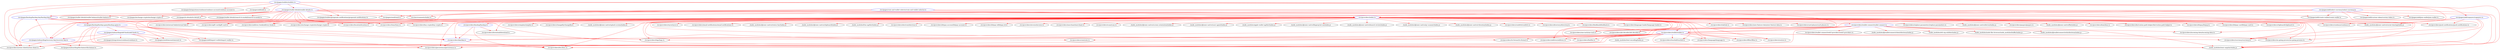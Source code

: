 digraph G {
	graph [bb="0,0,19929,468"];
	node [label="\N"];
	"./src/providers/wallet-connect/wallet-connect.ts"	 [color=blue,
		height=0.5,
		pos="3028,234",
		width=4.9468];
	"./node_modules/node-libs-browser/node_modules/buffer/index.js"	 [height=0.5,
		pos="675.02,162",
		width=6.7161];
	"./src/providers/wallet-connect/wallet-connect.ts" -> "./node_modules/node-libs-browser/node_modules/buffer/index.js"	 [color=red,
		pos="e,842.26,175 2904.2,221.02 2881.5,219.04 2858.1,217.24 2836,216 1990.5,168.45 1777,217.71 931.02,180 905.56,178.87 878.7,177.34 \
852.34,175.65"];
	"./node_modules/ionic-angular/index.js"	 [height=0.5,
		pos="17720,18",
		width=4.0802];
	"./src/providers/wallet-connect/wallet-connect.ts" -> "./node_modules/ionic-angular/index.js"	 [color=red,
		pos="e,17573,18.324 2904.2,221.05 2881.5,219.06 2858.1,217.26 2836,216 2786.9,213.2 1100.4,215.13 1066,180 1054.8,168.57 1054.8,155.44 \
1066,144 1096.1,113.2 2573,109.17 2616,108 3129,94.042 3257,80.994 3770,72 5216.9,46.636 16122,21.563 17563,18.347"];
	"./src/providers/persistence/persistence.ts"	 [height=0.5,
		pos="2673,18",
		width=4.2427];
	"./src/providers/wallet-connect/wallet-connect.ts" -> "./src/providers/persistence/persistence.ts"	 [color=red,
		pos="e,2667.4,36.032 2904.2,221.04 2881.5,219.05 2858.1,217.25 2836,216 2785.3,213.13 1042.6,216.28 1007,180 995.82,168.58 995.83,155.44 \
1007,144 1069.5,80.073 2538.2,151.98 2616,108 2639.8,94.569 2655.1,66.701 2663.8,45.512"];
	"./src/providers/wallet/wallet.ts"	 [color=blue,
		height=0.5,
		pos="298.02,162",
		width=3.2678];
	"./src/providers/wallet-connect/wallet-connect.ts" -> "./src/providers/wallet/wallet.ts"	 [color=red,
		pos="e,378.85,175.1 2904.7,221 2881.9,219 2858.3,217.21 2836,216 1765.5,157.92 1492.8,263.98 424.02,180 412.69,179.11 400.83,177.85 389.1,\
176.41"];
	"./src/providers/bwc/bwc.ts"	 [height=0.5,
		pos="3924,18",
		width=2.8886];
	"./src/providers/wallet-connect/wallet-connect.ts" -> "./src/providers/bwc/bwc.ts"	 [color=red,
		pos="e,3830.7,26.098 2904.2,221.05 2881.5,219.06 2858.1,217.26 2836,216 2786.9,213.2 1100.4,215.13 1066,180 1054.8,168.57 1054.8,155.44 \
1066,144 1096.7,112.61 2602.2,110.04 2646,108 3083.2,87.639 3603.3,45.413 3820.6,26.959"];
	"./src/providers/key/key.ts"	 [color=blue,
		height=0.5,
		pos="3987,90",
		width=2.7623];
	"./src/providers/wallet-connect/wallet-connect.ts" -> "./src/providers/key/key.ts"	 [color=red,
		pos="e,3887.8,91.377 2904.2,221.05 2881.5,219.06 2858.1,217.26 2836,216 2787.3,213.22 1112.2,214.89 1078,180 1066.8,168.57 1066.8,155.42 \
1078,144 1090.5,131.27 3349.3,98.913 3877.5,91.52"];
	"./src/providers/incoming-data/incoming-data.ts"	 [height=0.5,
		pos="2957,162",
		width=4.9107];
	"./src/providers/wallet-connect/wallet-connect.ts" -> "./src/providers/incoming-data/incoming-data.ts"	 [color=red,
		pos="e,2974.7,179.91 3010.1,215.83 3001.5,207.15 2991.2,196.63 2981.9,187.19"];
	"./src/providers/one-inch/one-inch.ts"	 [height=0.5,
		pos="3288,162",
		width=3.7733];
	"./src/providers/wallet-connect/wallet-connect.ts" -> "./src/providers/one-inch/one-inch.ts"	 [color=red,
		pos="e,3229.4,178.24 3089.3,217.03 3128.4,206.2 3179.2,192.14 3219.6,180.95"];
	"./node_modules/@walletconnect/utils/dist/esm/index.js"	 [height=0.5,
		pos="1294,162",
		width=5.7412];
	"./src/providers/wallet-connect/wallet-connect.ts" -> "./node_modules/@walletconnect/utils/dist/esm/index.js"	 [color=red,
		pos="e,1436.9,175.04 2903.4,221.11 2881,219.13 2857.8,217.32 2836,216 2247.5,180.47 2098.7,212.49 1510,180 1489.6,178.87 1468.1,177.41 \
1446.9,175.81"];
	"./src/providers/wallet-connect/web3-providers/web3-providers.ts"	 [height=0.5,
		pos="1758,162",
		width=6.6439];
	"./src/providers/wallet-connect/wallet-connect.ts" -> "./src/providers/wallet-connect/web3-providers/web3-providers.ts"	 [color=red,
		pos="e,1925.7,174.84 2901.8,221.26 2879.9,219.31 2857.3,217.46 2836,216 2467.6,190.76 2374.6,201.37 2006,180 1983.3,178.68 1959.4,177.15 \
1935.8,175.53"];
	"./src/providers/abi-decoder/abi-decoder.ts"	 [height=0.5,
		pos="3599,162",
		width=4.3691];
	"./src/providers/wallet-connect/wallet-connect.ts" -> "./src/providers/abi-decoder/abi-decoder.ts"	 [color=red,
		pos="e,3493.2,175.35 3139.5,219.95 3238.5,207.46 3382.6,189.29 3483,176.63"];
	"./node_modules/@walletconnect/client/dist/esm/index.js"	 [height=0.5,
		pos="2226,162",
		width=5.8675];
	"./src/providers/wallet-connect/wallet-connect.ts" -> "./node_modules/@walletconnect/client/dist/esm/index.js"	 [color=red,
		pos="e,2374,174.88 2897.9,221.71 2877.2,219.78 2856,217.82 2836,216 2682.6,202.02 2507.4,186.56 2384.2,175.78"];
	"./node_modules/eth-sig-util/dist/index.js"	 [height=0.5,
		pos="2609,162",
		width=4.2607];
	"./src/providers/wallet-connect/wallet-connect.ts" -> "./node_modules/eth-sig-util/dist/index.js"	 [color=red,
		pos="e,2695.7,176.89 2937.6,218.47 2869.3,206.72 2775.6,190.63 2705.8,178.63"];
	"./src/providers/wallet/wallet.ts" -> "./node_modules/ionic-angular/index.js"	 [color=red,
		pos="e,17573,18.101 287.83,144.07 277.75,123.67 266.3,90.783 285.02,72 325.37,31.524 15829,19.344 17563,18.108"];
	"./src/providers/wallet/wallet.ts" -> "./src/providers/persistence/persistence.ts"	 [color=red,
		pos="e,2520.2,18.503 255.25,145.2 239.35,136.61 222.99,124.43 214.02,108 206.35,93.957 202.83,83.437 214.02,72 254.22,30.912 1967.2,20.738 \
2509.9,18.544"];
	"./src/providers/wallet/wallet.ts" -> "./src/providers/bwc/bwc.ts"	 [color=red,
		pos="e,3820.4,19.802 277.38,144.14 256.98,124.43 231.57,92.74 252.02,72 277.21,46.454 2799.1,36.546 2835,36 3190.9,30.579 3612.2,23.399 \
3810.3,19.977"];
	"./src/providers/wallet/wallet.ts" -> "./src/providers/key/key.ts"	 [color=red,
		pos="e,3887.4,91.336 378.85,148.91 393.83,146.92 409.37,145.15 424.02,144 512.18,137.06 3286.8,99.419 3877.2,91.473"];
	"./src/providers/currency/currency.ts"	 [height=0.5,
		pos="4877,90",
		width=3.7913];
	"./src/providers/wallet/wallet.ts" -> "./src/providers/currency/currency.ts"	 [color=red,
		pos="e,4783.6,103.2 378.51,148.87 393.59,146.87 409.26,145.11 424.02,144 1378.7,72.144 3776.7,171.07 4732,108 4745.5,107.11 4759.6,105.82 \
4773.5,104.32"];
	"./src/providers/on-going-process/on-going-process.ts"	 [height=0.5,
		pos="4301,90",
		width=5.4523];
	"./src/providers/wallet/wallet.ts" -> "./src/providers/on-going-process/on-going-process.ts"	 [color=red,
		pos="e,4167.3,103.2 378.85,148.84 393.83,146.86 409.37,145.11 424.02,144 1237.5,82.178 3280.2,147.54 4095,108 4115.1,107.02 4136.3,105.61 \
4157.1,104"];
	"./src/providers/rate/rate.ts"	 [height=0.5,
		pos="709.02,90",
		width=2.7984];
	"./src/providers/wallet/wallet.ts" -> "./src/providers/rate/rate.ts"	 [color=red,
		pos="e,637.06,102.61 375.81,148.37 447.6,135.8 553.85,117.18 626.97,104.37"];
	"./src/providers/tx-format/tx-format.ts"	 [height=0.5,
		pos="969.02,90",
		width=3.9358];
	"./src/providers/wallet/wallet.ts" -> "./src/providers/tx-format/tx-format.ts"	 [color=red,
		pos="e,867.4,102.59 382.32,149.35 396.24,147.44 410.52,145.58 424.02,144 599.11,123.53 643.71,126.5 819.02,108 831.37,106.7 844.28,105.26 \
857.13,103.78"];
	"./src/providers/address/address.ts"	 [height=0.5,
		pos="1256,90",
		width=3.5386];
	"./src/providers/wallet/wallet.ts" -> "./src/providers/address/address.ts"	 [color=red,
		pos="e,1166.5,102.88 380.58,149.12 395.03,147.17 409.94,145.37 424.02,144 732.32,114.07 811.57,136.34 1120,108 1131.8,106.92 1144.1,105.58 \
1156.3,104.13"];
	"./src/providers/fee/fee.ts"	 [height=0.5,
		pos="1498,90",
		width=2.672];
	"./src/providers/wallet/wallet.ts" -> "./src/providers/fee/fee.ts"	 [color=red,
		pos="e,1430.3,102.85 379.89,149.04 394.55,147.08 409.72,145.28 424.02,144 852.82,105.5 963.77,152.13 1392,108 1401.3,107.05 1410.9,105.79 \
1420.4,104.37"];
	"./src/providers/touchid/touchid.ts"	 [height=0.5,
		pos="1740,90",
		width=3.5386];
	"./src/providers/wallet/wallet.ts" -> "./src/providers/touchid/touchid.ts"	 [color=red,
		pos="e,1651.4,102.97 379.54,149 394.31,147.03 409.6,145.25 424.02,144 946.32,98.86 1080.5,150.2 1603,108 1615.4,107 1628.3,105.67 1641.1,\
104.19"];
	"./src/providers/language/language.ts"	 [height=0.5,
		pos="2023,90",
		width=3.8274];
	"./src/providers/wallet/wallet.ts" -> "./src/providers/language/language.ts"	 [color=red,
		pos="e,1927.5,103.06 379.54,148.93 394.31,146.97 409.6,145.2 424.02,144 1067.3,90.262 1232.2,155.29 1876,108 1889.4,107.01 1903.5,105.68 \
1917.4,104.18"];
	"./src/providers/filter/filter.ts"	 [height=0.5,
		pos="2286,90",
		width=2.9789];
	"./src/providers/wallet/wallet.ts" -> "./src/providers/filter/filter.ts"	 [color=red,
		pos="e,2211.6,103.05 379.19,148.93 394.07,146.95 409.48,145.18 424.02,144 1197.6,81.001 1396.8,175.66 2170,108 2180.3,107.1 2191,105.86 \
2201.5,104.45"];
	"./src/providers/logs/logs.ts"	 [height=0.5,
		pos="4619,90",
		width=2.8886];
	"./src/providers/wallet/wallet.ts" -> "./src/providers/logs/logs.ts"	 [color=red,
		pos="e,4547.2,103.09 378.84,148.83 393.83,146.85 409.37,145.11 424.02,144 1328.6,75.704 3602,183.56 4506,108 4516.1,107.15 4526.7,105.93 \
4537.2,104.51"];
	"./src/providers/zce/zce.ts"	 [height=0.5,
		pos="2509,90",
		width=2.7261];
	"./src/providers/wallet/wallet.ts" -> "./src/providers/zce/zce.ts"	 [color=red,
		pos="e,2441,103 379.19,148.9 394.07,146.93 409.48,145.17 424.02,144 1300.5,73.693 1526.5,189.15 2402,108 2411.4,107.13 2421.2,105.91 \
2430.9,104.51"];
	"./node_modules/text-encoding/index.js"	 [height=0.5,
		pos="442.02,90",
		width=4.1163];
	"./src/providers/wallet/wallet.ts" -> "./node_modules/text-encoding/index.js"	 [color=red,
		pos="e,406.81,107.61 332.51,144.75 352.08,134.97 376.78,122.62 397.77,112.13"];
	"./src/providers/key/key.ts" -> "./src/providers/persistence/persistence.ts"	 [color=red,
		pos="e,2822.9,21.498 3906.8,79.346 3884,76.609 3859,73.904 3836,72 3478.4,42.423 3057.5,27.899 2833.1,21.774"];
	"./src/providers/key/key.ts" -> "./src/providers/bwc/bwc.ts"	 [color=red,
		pos="e,3939.6,35.843 3971.4,72.202 3963.9,63.548 3954.6,52.99 3946.3,43.499"];
	"./src/providers/index.ts"	 [color=blue,
		height=0.5,
		pos="7117,306",
		width=2.5456];
	"./src/providers/index.ts" -> "./src/providers/wallet-connect/wallet-connect.ts"	 [color=red,
		pos="e,3151.3,247.02 7025.3,305.17 6473.9,300.11 3610.5,272.98 3220,252 3201.1,250.98 3181.1,249.54 3161.5,247.9"];
	"./src/providers/index.ts" -> "./node_modules/ionic-angular/index.js"	 [color=red,
		pos="e,17573,18.203 7025.4,305.08 6461.5,299.35 3484.1,268.34 3468,252 3456.8,240.6 3457.4,227.98 3468,216 3512.1,166.24 3704.9,208.29 \
3765,180 3828.2,150.3 3814.2,97.962 3879,72 3962.6,38.5 16041,20.37 17563,18.217"];
	"./src/providers/index.ts" -> "./src/providers/persistence/persistence.ts"	 [color=red,
		pos="e,2816.8,24.118 7025.4,305.07 6463,299.32 3501,268.26 3485,252 3391.4,156.99 3853.8,243.57 3765,144 3703.7,75.184 3112.9,38.472 \
2826.8,24.602"];
	"./src/providers/index.ts" -> "./src/providers/wallet/wallet.ts"	 [color=red,
		pos="e,378.85,175.09 7025.3,305.07 6406.6,298.75 2866.1,262.19 2841,252 2819.5,243.25 2824.6,224.77 2803,216 2680.6,166.14 555.8,190.37 \
424.02,180 412.69,179.11 400.83,177.85 389.1,176.4"];
	"./src/providers/index.ts" -> "./src/providers/bwc/bwc.ts"	 [color=red,
		pos="e,3906.6,35.893 7025.3,305.07 6463.7,299.29 3514,268.2 3498,252 3486.8,240.6 3487.3,227.9 3498,216 3548.5,159.83 3775.8,225.65 3836,\
180 3877.2,148.77 3852.6,116.4 3879,72 3884.9,62.044 3892.7,52.046 3900,43.406"];
	"./src/providers/index.ts" -> "./src/providers/key/key.ts"	 [color=red,
		pos="e,3961,107.42 7025.2,305.06 6464.5,299.26 3526.9,268.14 3511,252 3499.8,240.6 3500.3,227.86 3511,216 3565.4,155.92 3800.3,213.69 \
3874,180 3895.2,170.33 3894.1,158.83 3912,144 3924.9,133.34 3939.7,122.42 3952.8,113.21"];
	"./src/providers/index.ts" -> "./src/providers/incoming-data/incoming-data.ts"	 [color=red,
		pos="e,3055.2,177.04 7025.4,305.24 6452.7,300.41 3385.9,273.56 3292,252 3255.2,243.54 3250.9,227.95 3215,216 3166.8,199.92 3111.8,187.63 \
3065.1,178.86"];
	"./src/providers/index.ts" -> "./src/providers/one-inch/one-inch.ts"	 [color=red,
		pos="e,3288.9,180.11 7025.1,305.4 6449.3,301.56 3360,279.65 3321,252 3301.3,238 3293.3,210.86 3290.1,190.03"];
	"./src/providers/index.ts" -> "./src/providers/abi-decoder/abi-decoder.ts"	 [color=red,
		pos="e,3499.9,176.05 7025.3,305.13 6449.1,299.58 3350.8,268.97 3334,252 3322.8,240.61 3323.9,228.39 3334,216 3344.3,203.37 3421.5,188.55 \
3489.9,177.63"];
	"./src/providers/index.ts" -> "./src/providers/currency/currency.ts"	 [color=red,
		pos="e,4781.6,102.91 7025.5,305.06 6466.8,299.25 3539.9,268.08 3524,252 3512.8,240.6 3513.2,227.82 3524,216 3582.4,152 3831.2,211.15 \
3912,180 3936.9,170.41 3934.9,153.02 3960,144 4121.6,85.909 4560.9,122.59 4732,108 4744.8,106.91 4758.2,105.55 4771.5,104.06"];
	"./src/providers/external-link/external-link.ts"	 [height=0.5,
		pos="747.02,234",
		width=4.5857];
	"./src/providers/index.ts" -> "./src/providers/external-link/external-link.ts"	 [color=red,
		pos="e,859.68,247.22 7025.1,305.72 6303.3,303.49 1555.9,287.53 921.02,252 904.42,251.07 886.96,249.72 869.77,248.16"];
	"./src/providers/action-sheet/action-sheet.ts"	 [height=0.5,
		pos="18044,18",
		width=4.4232];
	"./src/providers/index.ts" -> "./src/providers/action-sheet/action-sheet.ts"	 [color=red,
		pos="e,17935,31.163 7025.4,304.98 6483.8,298.91 3724,267.21 3709,252 3697.8,240.6 3697.8,227.39 3709,216 3847.3,75.975 17680,47.745 17876,\
36 17892,35.05 17909,33.695 17925,32.149"];
	"./src/providers/index.ts" -> "./src/providers/on-going-process/on-going-process.ts"	 [color=red,
		pos="e,4232.7,106.93 7025.4,304.98 6483.8,298.91 3724,267.21 3709,252 3593.5,134.62 3536.8,256.63 3912,180 4020.3,157.89 4144.6,128.41 \
4222.9,109.32"];
	"./src/providers/index.ts" -> "./src/providers/rate/rate.ts"	 [color=red,
		pos="e,778.6,103.1 7025.2,305 6479.2,298.98 3683.2,267.4 3668,252 3607.9,190.91 3736.5,220.98 3765,180 3774.2,166.86 3776.3,155.38 3765,\
144 3736.3,114.88 858.8,111.59 818.02,108 808.52,107.16 798.6,105.97 788.78,104.59"];
	"./src/providers/index.ts" -> "./src/providers/tx-format/tx-format.ts"	 [color=red,
		pos="e,1066.4,103.14 7025.3,304.99 6481.4,298.94 3703.1,267.31 3688,252 3566,128.09 4186.2,267.69 4064,144 4035.3,114.91 1160.8,110.67 \
1120,108 1105.9,107.07 1091.1,105.75 1076.4,104.23"];
	"./src/providers/gift-card/gift-card.ts"	 [height=0.5,
		pos="1065,234",
		width=3.7552];
	"./src/providers/index.ts" -> "./src/providers/gift-card/gift-card.ts"	 [color=red,
		pos="e,1158.1,247.15 7025.3,305.8 6323.2,304.15 1813.7,292.1 1210,252 1196.5,251.1 1182.3,249.79 1168.2,248.28"];
	"./src/providers/index.ts" -> "./src/providers/address/address.ts"	 [color=red,
		pos="e,1343.9,103.1 7025.4,304.98 6483.8,298.91 3724,267.21 3709,252 3582,122.9 4229.3,272.93 4102,144 4075.6,117.22 1430.6,110.71 1393,\
108 1380.3,107.09 1367,105.78 1353.9,104.28"];
	"./src/providers/replace-parameters/replace-parameters.ts"	 [height=0.5,
		pos="3927,234",
		width=5.8134];
	"./src/providers/index.ts" -> "./src/providers/replace-parameters/replace-parameters.ts"	 [color=red,
		pos="e,4071.8,247 7025.4,305.1 6590.4,300.73 4730.2,280.67 4150,252 4128,250.91 4104.7,249.42 4081.9,247.75"];
	"./src/providers/push-notifications/push-notifications.ts"	 [height=0.5,
		pos="17004,234",
		width=5.5606];
	"./src/providers/index.ts" -> "./src/providers/push-notifications/push-notifications.ts"	 [color=red,
		pos="e,16868,247.28 7208.7,305.59 8179.6,301.25 16542,263.58 16795,252 16816,251.06 16837,249.67 16858,248.06"];
	"./node_modules/@ionic-native/social-sharing/index.js"	 [height=0.5,
		pos="17424,234",
		width=5.6148];
	"./src/providers/index.ts" -> "./node_modules/@ionic-native/social-sharing/index.js"	 [color=red,
		pos="e,17287,247.28 7208.7,305.61 8202.9,301.39 16949,263.96 17213,252 17234,251.06 17256,249.67 17277,248.06"];
	"./src/providers/index.ts" -> "./src/providers/fee/fee.ts"	 [color=red,
		pos="e,1565.1,102.99 7025.4,305 6532,299.53 4213,272.72 4183,252 4140.5,222.61 4182.6,173.3 4140,144 4082,104.04 1674.2,114.42 1604,108 \
1594.6,107.14 1584.8,105.92 1575.1,104.52"];
	"./src/providers/address-book/address-book.ts"	 [height=0.5,
		pos="1387,234",
		width=4.676];
	"./src/providers/index.ts" -> "./src/providers/address-book/address-book.ts"	 [color=red,
		pos="e,1502.3,247.2 7025.2,305.61 6347.5,302.69 2131.2,283.32 1565,252 1548,251.06 1530.2,249.7 1512.6,248.14"];
	"./src/providers/coinbase/coinbase.ts"	 [height=0.5,
		pos="240.02,234",
		width=3.7733];
	"./src/providers/index.ts" -> "./src/providers/coinbase/coinbase.ts"	 [color=red,
		pos="e,362.14,241.94 7025.2,305.82 6332.1,304.38 1911.3,293.67 573.02,252 506.83,249.94 433.31,246.13 372.22,242.54"];
	"./node_modules/@ionic-native/device/index.js"	 [height=0.5,
		pos="4367,234",
		width=4.8746];
	"./src/providers/index.ts" -> "./node_modules/@ionic-native/device/index.js"	 [color=red,
		pos="e,4487.8,247.09 7025.2,305 6627.1,300.54 5047.9,281.3 4552,252 4534.5,250.96 4516.1,249.56 4497.9,247.98"];
	"./src/providers/paypro/paypro.ts"	 [height=0.5,
		pos="4684,234",
		width=3.4303];
	"./src/providers/index.ts" -> "./src/providers/paypro/paypro.ts"	 [color=red,
		pos="e,4769.4,247.07 7025.4,305.22 6653.6,301.86 5256.5,287.09 4816,252 4804.2,251.06 4791.9,249.78 4779.6,248.32"];
	"./src/providers/exchange-crypto/exchange-crypto.ts"	 [height=0.5,
		pos="1766,234",
		width=5.344];
	"./src/providers/index.ts" -> "./src/providers/exchange-crypto/exchange-crypto.ts"	 [color=red,
		pos="e,1897.1,247.19 7025.2,305.47 6376.4,301.68 2491.5,278.03 1968,252 1948.3,251.02 1927.5,249.61 1907.1,247.99"];
	"./node_modules/@ionic-native/file/index.js"	 [height=0.5,
		pos="4989,234",
		width=4.5496];
	"./src/providers/index.ts" -> "./node_modules/@ionic-native/file/index.js"	 [color=red,
		pos="e,5102.3,247.1 7025.5,304.41 6690.5,298.43 5530.7,276.41 5161,252 5145.3,250.96 5128.7,249.59 5112.4,248.06"];
	"./src/providers/dom/dom.ts"	 [height=0.5,
		pos="5277,234",
		width=2.9608];
	"./src/providers/index.ts" -> "./src/providers/dom/dom.ts"	 [color=red,
		pos="e,5353,246.68 7025.6,304.53 6717.5,299.37 5718.5,280.77 5398,252 5386.7,250.99 5374.9,249.61 5363.2,248.07"];
	"./src/providers/index.ts" -> "./src/providers/touchid/touchid.ts"	 [color=red,
		pos="e,1827.7,103.12 7025.3,304.86 6684.2,300.41 5504.9,282.84 5431,252 5409.5,243.04 5414.4,225.25 5393,216 5144.8,108.49 4448.3,154.12 \
4178,144 3155.5,105.73 2896.5,183.26 1876,108 1863.7,107.09 1850.7,105.8 1837.9,104.33"];
	"./src/providers/derivation-path-helper/derivation-path-helper.ts"	 [height=0.5,
		pos="5672,234",
		width=6.4453];
	"./src/providers/index.ts" -> "./src/providers/derivation-path-helper/derivation-path-helper.ts"	 [color=red,
		pos="e,5835,246.83 7026.7,302.87 6826.3,295.71 6328.9,276.85 5913,252 5891,250.69 5867.9,249.15 5845.1,247.55"];
	"./src/providers/bitpay/bitpay.ts"	 [height=0.5,
		pos="6040,234",
		width=3.2858];
	"./src/providers/index.ts" -> "./src/providers/bitpay/bitpay.ts"	 [color=red,
		pos="e,6123.2,246.82 7026.1,303.37 6856.8,297.92 6481.6,283.18 6167,252 6156.1,250.91 6144.6,249.57 6133.2,248.12"];
	"./src/providers/bitpay-card/bitpay-card.ts"	 [height=0.5,
		pos="6331,234",
		width=4.2968];
	"./src/providers/index.ts" -> "./src/providers/bitpay-card/bitpay-card.ts"	 [color=red,
		pos="e,6442.1,246.54 7032,299.23 6912.1,289.55 6686.8,270.84 6495,252 6481.1,250.63 6466.6,249.14 6452.1,247.61"];
	"./src/providers/clipboard/clipboard.ts"	 [height=0.5,
		pos="6645,234",
		width=3.9177];
	"./src/providers/index.ts" -> "./src/providers/clipboard/clipboard.ts"	 [color=red,
		pos="e,6735.7,247.83 7044.6,294.95 6964.6,282.75 6835.4,263.04 6745.6,249.35"];
	"./src/providers/location/location.ts"	 [height=0.5,
		pos="2108,234",
		width=3.6469];
	"./src/providers/index.ts" -> "./src/providers/location/location.ts"	 [color=red,
		pos="e,2197.9,247.13 7025.3,305.29 6376.1,300.21 2495.3,269.21 2248,252 2235.1,251.1 2221.5,249.8 2208.1,248.3"];
	"./src/providers/time/time.ts"	 [height=0.5,
		pos="2364,234",
		width=2.9608];
	"./src/providers/index.ts" -> "./src/providers/time/time.ts"	 [color=red,
		pos="e,2437.4,247.1 7025.3,305.31 6394.5,300.49 2713.7,271.63 2479,252 2468.8,251.14 2458.1,249.92 2447.5,248.51"];
	"./src/providers/index.ts" -> "./src/providers/language/language.ts"	 [color=red,
		pos="e,2117.4,103.12 7039.5,296.26 6968.2,286.4 6868.3,270.07 6833,252 6812.3,241.4 6816.4,225.18 6795,216 6515.1,95.836 5730.5,153.69 \
5426,144 4702.8,120.99 2892,156.05 2170,108 2156.3,107.09 2141.9,105.77 2127.7,104.25"];
	"./src/providers/buy-crypto/buy-crypto.ts"	 [height=0.5,
		pos="2641,234",
		width=4.2427];
	"./src/providers/index.ts" -> "./src/providers/buy-crypto/buy-crypto.ts"	 [color=red,
		pos="e,2747.4,246.99 7025.3,305.37 6440.2,301.31 3242,278.05 2808,252 2791.6,251.01 2774.3,249.59 2757.3,247.96"];
	"./src/providers/simplex/simplex.ts"	 [height=0.5,
		pos="6972,234",
		width=3.6108];
	"./src/providers/index.ts" -> "./src/providers/simplex/simplex.ts"	 [color=red,
		pos="e,7007.1,251.4 7083,289.12 7063.1,279.23 7037.8,266.64 7016.3,255.99"];
	"./src/providers/changelly/changelly.ts"	 [height=0.5,
		pos="7262,234",
		width=3.9538];
	"./src/providers/index.ts" -> "./src/providers/changelly/changelly.ts"	 [color=red,
		pos="e,7226.7,251.53 7151,289.12 7170.8,279.27 7196.1,266.73 7217.5,256.11"];
	"./node_modules/@ionic-native/splash-screen/index.js"	 [height=0.5,
		pos="7623,234",
		width=5.5606];
	"./src/providers/index.ts" -> "./node_modules/@ionic-native/splash-screen/index.js"	 [color=red,
		pos="e,7515.7,249.28 7191.4,295.41 7274.1,283.65 7408.6,264.51 7505.5,250.72"];
	"./src/providers/index.ts" -> "./src/providers/filter/filter.ts"	 [color=red,
		pos="e,2359.8,103.09 7206.9,302.43 7394.3,294.57 7811.1,274.61 7832,252 7842.9,240.27 7842.9,227.71 7832,216 7679.6,52.272 7051.5,152.91 \
6828,144 6336.6,124.4 2892.2,147.81 2402,108 2391.5,107.15 2380.5,105.91 2369.7,104.47"];
	"./src/providers/index.ts" -> "./src/providers/logs/logs.ts"	 [color=red,
		pos="e,4690.9,103.06 7207.4,302.73 7401.5,295.26 7842.9,275.76 7865,252 7897.7,216.86 7898.8,178.14 7865,144 7834.4,113.05 4775.4,111.68 \
4732,108 4721.9,107.14 4711.3,105.91 4700.8,104.48"];
	"./src/providers/wyre/wyre.ts"	 [height=0.5,
		pos="8027,234",
		width=3.0511];
	"./src/providers/index.ts" -> "./src/providers/wyre/wyre.ts"	 [color=red,
		pos="e,7947.4,246.46 7206.5,302.06 7352.6,295.13 7651.2,278.88 7903,252 7914.1,250.81 7925.8,249.37 7937.3,247.84"];
	"./src/providers/email-notifications/email-notifications.ts"	 [height=0.5,
		pos="8362,234",
		width=5.7592];
	"./src/providers/index.ts" -> "./src/providers/email-notifications/email-notifications.ts"	 [color=red,
		pos="e,8216,246.78 7206.9,302.21 7385.8,294.47 7799.1,275.55 8146,252 8165.4,250.69 8185.7,249.17 8205.8,247.59"];
	"./node_modules/@ionic-native/status-bar/index.js"	 [height=0.5,
		pos="8774,234",
		width=5.1815];
	"./src/providers/index.ts" -> "./node_modules/@ionic-native/status-bar/index.js"	 [color=red,
		pos="e,8644.2,246.93 7208.6,304.35 7438.8,299.83 8060.7,285.29 8578,252 8596.2,250.83 8615.2,249.37 8634,247.79"];
	"./node_modules/@ionic-native/clipboard/index.js"	 [height=0.5,
		pos="9164,234",
		width=5.1634];
	"./src/providers/index.ts" -> "./node_modules/@ionic-native/clipboard/index.js"	 [color=red,
		pos="e,9035.8,247.06 7208.7,305.38 7478.7,303.13 8294.6,293.13 8970,252 8988.1,250.9 9007,249.48 9025.7,247.91"];
	"./node_modules/fcm-ng/dist/index.js"	 [height=0.5,
		pos="9509,234",
		width=3.9177];
	"./src/providers/index.ts" -> "./node_modules/fcm-ng/dist/index.js"	 [color=red,
		pos="e,9411.5,247.07 7208.8,304.96 7574.7,300.63 8930.5,282.8 9359,252 9372.7,251.02 9387.1,249.68 9401.2,248.18"];
	"./src/providers/electron/electron.ts"	 [height=0.5,
		pos="9799,234",
		width=3.6469];
	"./src/providers/index.ts" -> "./src/providers/electron/electron.ts"	 [color=red,
		pos="e,9708.4,247.08 7208.7,305.36 7604.5,302.42 9168.3,288.65 9659,252 9671.8,251.05 9685.1,249.73 9698.4,248.25"];
	"./src/providers/bitpay-account/bitpay-account.ts"	 [height=0.5,
		pos="10127,234",
		width=4.9648];
	"./src/providers/index.ts" -> "./src/providers/bitpay-account/bitpay-account.ts"	 [color=red,
		pos="e,10004,247.11 7208.7,305.19 7630.7,301.31 9389.4,283.52 9939,252 9956.9,250.97 9975.7,249.56 9994.3,247.98"];
	"./src/providers/bitpay-id/bitpay-id.ts"	 [height=0.5,
		pos="10462,234",
		width=3.8274];
	"./src/providers/index.ts" -> "./src/providers/bitpay-id/bitpay-id.ts"	 [color=red,
		pos="e,10367,247.08 7208.9,305.75 7664.8,304.33 9687.3,295.61 10315,252 10329,251.05 10343,249.73 10357,248.21"];
	"./src/providers/invoice/invoice.ts"	 [height=0.5,
		pos="10744,234",
		width=3.5025];
	"./src/providers/index.ts" -> "./src/providers/invoice/invoice.ts"	 [color=red,
		pos="e,10657,247.12 7208.7,305.23 7725.2,300.77 10262,277.75 10609,252 10621,251.09 10634,249.8 10647,248.34"];
	"./src/providers/merchant/merchant.ts"	 [height=0.5,
		pos="11029,234",
		width=3.9177];
	"./src/providers/index.ts" -> "./src/providers/merchant/merchant.ts"	 [color=red,
		pos="e,10932,247.12 7208.6,305.26 7748.4,300.84 10503,277.19 10879,252 10893,251.06 10908,249.72 10922,248.2"];
	"./src/providers/download/download.ts"	 [height=0.5,
		pos="12665,162",
		width=3.9899];
	"./src/providers/index.ts" -> "./src/providers/download/download.ts"	 [color=red,
		pos="e,12523,164.6 7209.1,305.7 7804.1,303.65 11084,290.61 11179,252 11201,243.24 11196,225.01 11217,216 11276,191.26 12152,171.8 12512,\
164.8"];
	"./src/providers/scan/scan.ts"	 [height=0.5,
		pos="11332,234",
		width=2.9428];
	"./src/providers/index.ts" -> "./src/providers/scan/scan.ts"	 [color=red,
		pos="e,11257,246.81 7208.8,305.54 7776.7,302.58 10801,285.35 11212,252 11223,251.08 11235,249.74 11247,248.2"];
	"./node_modules/@ionic-native/screen-orientation/index.js"	 [height=0.5,
		pos="11672,234",
		width=6.012];
	"./src/providers/index.ts" -> "./node_modules/@ionic-native/screen-orientation/index.js"	 [color=red,
		pos="e,11525,247.21 7208.9,305.7 7755.1,303.78 10580,292.04 11447,252 11469,250.99 11492,249.56 11515,247.94"];
	"./node_modules/@ionic-native/user-agent/index.js"	 [height=0.5,
		pos="12095,234",
		width=5.2356];
	"./src/providers/index.ts" -> "./node_modules/@ionic-native/user-agent/index.js"	 [color=red,
		pos="e,11967,247.18 7209.1,305.4 7831.5,301.29 11413,276.7 11897,252 11916,251.02 11937,249.61 11956,248"];
	"./node_modules/apple-wallet-ng/dist/index.js"	 [height=0.5,
		pos="12472,234",
		width=4.7301];
	"./src/providers/index.ts" -> "./node_modules/apple-wallet-ng/dist/index.js"	 [color=red,
		pos="e,12355,247.19 7208.7,305.54 7859.3,302.19 11766,280.99 12292,252 12309,251.05 12327,249.69 12345,248.13"];
	"./node_modules/@ionic-native/fingerprint-aio/index.js"	 [height=0.5,
		pos="12864,234",
		width=5.6689];
	"./src/providers/index.ts" -> "./node_modules/@ionic-native/fingerprint-aio/index.js"	 [color=red,
		pos="e,12725,247.24 7208.8,305.52 7885.2,301.91 12086,278.57 12651,252 12672,251.02 12694,249.62 12715,248.01"];
	"./node_modules/@ionic-native/launch-review/index.js"	 [height=0.5,
		pos="13289,234",
		width=5.6328];
	"./src/providers/index.ts" -> "./node_modules/@ionic-native/launch-review/index.js"	 [color=red,
		pos="e,13151,247.23 7208.7,305.59 7914.2,302.37 12467,280.62 13077,252 13098,251.03 13120,249.62 13141,248.01"];
	"./node_modules/@ionic-native/qr-scanner/index.js"	 [height=0.5,
		pos="13699,234",
		width=5.2537];
	"./src/providers/index.ts" -> "./node_modules/@ionic-native/qr-scanner/index.js"	 [color=red,
		pos="e,13571,247.23 7208.8,305.68 7942.5,303.07 12846,284.5 13501,252 13520,251.05 13541,249.65 13560,248.06"];
	"./node_modules/@ionic-native/vibration/index.js"	 [height=0.5,
		pos="14091,234",
		width=5.1273];
	"./src/providers/index.ts" -> "./node_modules/@ionic-native/vibration/index.js"	 [color=red,
		pos="e,13965,247.22 7208.7,305.74 7967.5,303.53 13199,287.08 13897,252 13916,251.05 13936,249.66 13955,248.07"];
	"./src/providers/index.ts" -> "./src/providers/zce/zce.ts"	 [color=red,
		pos="e,2607,91.594 7208.6,305.05 7483.9,302.23 8328.6,293.7 9029,288 9065.5,287.7 14259,277.9 14285,252 14296,240.65 14296,227.59 14285,\
216 14172,97.808 12981,148.33 12818,144 10832,91.298 5865.4,125.05 3879,108 3409.1,103.97 2848.6,95.438 2617.1,91.755"];
	"./src/providers/backup/backup.ts"	 [color=blue,
		height=0.5,
		pos="14458,234",
		width=3.5025];
	"./src/providers/index.ts" -> "./src/providers/backup/backup.ts"	 [color=red,
		pos="e,14370,246.95 7208.8,305.63 8020.1,302.3 13946,277.2 14318,252 14332,251.08 14346,249.71 14360,248.13"];
	"./src/providers/confetti/confetti.ts"	 [height=0.5,
		pos="14730,234",
		width=3.5566];
	"./src/providers/index.ts" -> "./src/providers/confetti/confetti.ts"	 [color=red,
		pos="e,14642,247.14 7208.7,305.66 8036.9,302.57 14207,278.68 14593,252 14606,251.12 14619,249.82 14632,248.32"];
	"./src/providers/directory/directory.ts"	 [height=0.5,
		pos="15014,234",
		width=3.8455];
	"./src/providers/index.ts" -> "./src/providers/directory/directory.ts"	 [color=red,
		pos="e,14920,247.18 7208.7,305.66 8053.8,302.52 14466,277.88 14867,252 14881,251.11 14895,249.81 14909,248.31"];
	"./src/providers/feedback/feedback.ts"	 [height=0.5,
		pos="15308,234",
		width=3.8274];
	"./src/providers/index.ts" -> "./src/providers/feedback/feedback.ts"	 [color=red,
		pos="e,15214,247.18 7208.6,305.53 8084.7,301.04 14952,265.44 15161,252 15175,251.12 15189,249.82 15203,248.31"];
	"./src/providers/language-loader/language-loader.ts"	 [height=0.5,
		pos="15651,234",
		width=5.1995];
	"./src/providers/index.ts" -> "./src/providers/language-loader/language-loader.ts"	 [color=red,
		pos="e,15524,247.25 7208.7,305.63 8088.8,302.05 15022,273.26 15455,252 15474,251.06 15494,249.67 15514,248.07"];
	"./src/providers/tab/tab.ts"	 [height=0.5,
		pos="15952,234",
		width=2.672];
	"./src/providers/index.ts" -> "./src/providers/tab/tab.ts"	 [color=red,
		pos="e,15886,247.08 7208.8,305.64 8126.4,302.04 15620,272 15847,252 15856,251.18 15866,249.98 15876,248.59"];
	"./src/providers/new-feature-data/new-feature-data.ts"	 [height=0.5,
		pos="16260,234",
		width=5.3801];
	"./src/providers/index.ts" -> "./src/providers/new-feature-data/new-feature-data.ts"	 [color=red,
		pos="e,16129,247.25 7208.8,305.55 8138.6,300.99 15824,263.02 16057,252 16077,251.06 16098,249.66 16118,248.05"];
	"./src/providers/card-phases/card-phases.ts"	 [height=0.5,
		pos="16629,234",
		width=4.3691];
	"./src/providers/index.ts" -> "./src/providers/card-phases/card-phases.ts"	 [color=red,
		pos="e,16522,247.23 7208.9,305.6 8162,301.44 16219,265.89 16463,252 16479,251.1 16495,249.76 16512,248.22"];
	"./src/providers/backup/backup.ts" -> "./src/providers/bwc/bwc.ts"	 [color=red,
		pos="e,4028.1,18.16 14447,216.06 14432,194.31 14403,158.76 14368,144 14117,38.39 5156.2,20.055 4038.2,18.177"];
	"./src/providers/backup/backup.ts" -> "./src/providers/key/key.ts"	 [color=red,
		pos="e,4055.7,103.06 14438,215.84 14412,193.87 14366,158.09 14318,144 14182,103.75 4237.5,119.85 4096,108 4086.2,107.18 4075.9,105.96 \
4065.8,104.54"];
	"./src/providers/backup/backup.ts" -> "./src/providers/download/download.ts"	 [color=red,
		pos="e,12808,163.4 14360,222.61 14336,220.09 14309,217.67 14285,216 13747,179.08 13106,167.18 12819,163.52"];
	"./src/pages/wallet-details/wallet-details.ts"	 [color=blue,
		height=0.5,
		pos="7117,378",
		width=4.3329];
	"./src/pages/wallet-details/wallet-details.ts" -> "./node_modules/ionic-angular/index.js"	 [color=red,
		pos="e,17573,18.147 6960.9,377.87 5979.3,376.89 695.46,369.51 536.02,324 476.94,307.14 465.47,291.03 418.02,252 401.26,238.21 404.09,\
226.36 385.02,216 296.85,168.09 125.27,233.31 171.02,144 195.99,95.257 218.93,88.892 271.02,72 379.83,36.719 15831,19.929 17563,\
18.157"];
	"./src/pages/wallet-details/wallet-details.ts" -> "./src/providers/persistence/persistence.ts"	 [color=red,
		pos="e,2520.5,19.145 6960.8,377.71 6013.4,375.81 1067.3,364.03 750.02,324 617.84,307.32 577.1,313.71 459.02,252 437.53,240.77 440.04,\
226.17 418.02,216 367.66,192.74 207.3,221.96 171.02,180 144.99,149.9 195.21,77.197 203.02,72 251.1,40.002 1967.5,23.617 2510.3,19.228"];
	"./src/pages/wallet-details/wallet-details.ts" -> "./src/providers/wallet/wallet.ts"	 [color=red,
		pos="e,346.58,178.46 6960.9,377.65 6079.7,375.56 1747.4,363.33 1154,324 894.39,306.79 826.96,308.73 573.02,252 551.53,247.2 430.42,206.74 \
356.27,181.73"];
	"./src/pages/wallet-details/wallet-details.ts" -> "./src/providers/index.ts"	 [color=red,
		pos="e,7117,324.41 7117,359.83 7117,352.13 7117,342.97 7117,334.42"];
	"./src/pages/wallet-details/wallet-details.ts" -> "./src/providers/currency/currency.ts"	 [color=red,
		pos="e,5013.7,90.47 7222.1,364.67 7240.7,362.76 7259.9,361.08 7278,360 7766.9,330.75 11196,328.96 11686,324 11707,323.79 17621,266.7 \
17635,252 17646,240.62 17646,227.44 17635,216 17508,86.222 14550,146.52 14368,144 12435,117.2 6072.7,94.165 5024,90.506"];
	"./src/pages/wallet-details/wallet-details.ts" -> "./src/providers/external-link/external-link.ts"	 [color=red,
		pos="e,843.66,248.65 6960.8,377.49 6111.9,374.59 2072.3,359.03 1517,324 1279.2,309 1002,271.7 853.68,250.12"];
	"./src/pages/wallet-details/wallet-details.ts" -> "./src/providers/gift-card/gift-card.ts"	 [color=red,
		pos="e,1158.9,246.95 6961.2,377.23 6150.4,373.09 2432.4,352.67 1919,324 1647.7,308.85 1329.9,269.66 1169.3,248.33"];
	"./src/pages/wallet-details/wallet-details.ts" -> "./node_modules/@ionic-native/social-sharing/index.js"	 [color=red,
		pos="e,17287,247.22 7222.5,364.67 7241,362.77 7260.1,361.1 7278,360 8379.9,292.59 16110,304.95 17213,252 17234,251.01 17255,249.6 17276,\
247.99"];
	"./src/pages/wallet-details/wallet-details.ts" -> "./src/providers/address-book/address-book.ts"	 [color=red,
		pos="e,1501.2,247.26 6960.9,377.8 6249.5,376.67 3310.6,369.27 2391,324 2073.3,308.36 1700.7,269.57 1511.2,248.38"];
	"./src/pages/wallet-details/wallet-details.ts" -> "./src/providers/exchange-crypto/exchange-crypto.ts"	 [color=red,
		pos="e,1899.1,247.06 6961,377.25 6302.6,373.91 3747.8,358.89 2943,324 2569.5,307.81 2130.6,268.98 1909.2,248.01"];
	"./src/pages/wallet-details/wallet-details.ts" -> "./src/providers/location/location.ts"	 [color=red,
		pos="e,2199.4,247.01 6961.5,376.27 6238,367.86 3196.1,328.53 2248,252 2235.6,251 2222.6,249.68 2209.7,248.22"];
	"./src/pages/wallet-details/wallet-details.ts" -> "./src/providers/time/time.ts"	 [color=red,
		pos="e,2437.8,247.07 6961,376.84 6496.4,373 5126.6,358.98 4681,324 4562.1,314.66 4534,297.12 4415,288 3556.9,222.18 3336.4,326.71 2479,\
252 2468.9,251.12 2458.3,249.88 2447.8,248.47"];
	"./src/pages/wallet-details/wallet-details.ts" -> "./src/providers/buy-crypto/buy-crypto.ts"	 [color=red,
		pos="e,2747.8,246.93 6970.8,371.7 6592.5,355.57 5549.8,312.4 4681,288 3848.8,264.63 3639,304.66 2808,252 2791.9,250.98 2774.9,249.55 \
2758.2,247.95"];
	"./src/pages/send/amount/amount.ts"	 [height=0.5,
		pos="17568,90",
		width=3.7191];
	"./src/pages/wallet-details/wallet-details.ts" -> "./src/pages/send/amount/amount.ts"	 [color=red,
		pos="e,17590,107.92 7222.1,364.64 7240.7,362.73 7259.9,361.06 7278,360 7960.9,319.94 12750,331.9 13434,324 14362,313.29 14593,303.83 \
15521,288 15580,286.99 17611,294.23 17653,252 17693,211.72 17636,149.22 17598,114.81"];
	"./src/environments/index.ts"	 [height=0.5,
		pos="18079,306",
		width=2.9608];
	"./src/pages/wallet-details/wallet-details.ts" -> "./src/environments/index.ts"	 [color=red,
		pos="e,18006,319.1 7241.8,367.18 7280.6,364.27 7323.5,361.51 7363,360 7951.5,337.5 17376,370.28 17963,324 17974,323.17 17985,321.93 17996,\
320.48"];
	"./src/pages/backup/backup-key/backup-key.ts"	 [color=blue,
		height=0.5,
		pos="17266,306",
		width=4.7843];
	"./src/pages/wallet-details/wallet-details.ts" -> "./src/pages/backup/backup-key/backup-key.ts"	 [color=red,
		pos="e,17149,319.26 7224.8,364.92 7245.4,362.89 7266.9,361.1 7287,360 8374.1,300.61 15998,379.93 17085,324 17103,323.1 17121,321.73 17139,\
320.16"];
	"./src/pages/exchange-crypto/exchange-crypto.ts"	 [height=0.5,
		pos="15709,306",
		width=4.9829];
	"./src/pages/wallet-details/wallet-details.ts" -> "./src/pages/exchange-crypto/exchange-crypto.ts"	 [color=red,
		pos="e,15586,319.13 7224.8,364.93 7245.4,362.9 7266.9,361.11 7287,360 9112.9,259.6 13690,412.99 15516,324 15535,323.06 15556,321.63 15576,\
319.98"];
	"./src/pages/send/send.ts"	 [height=0.5,
		pos="18297,306",
		width=2.5998];
	"./src/pages/wallet-details/wallet-details.ts" -> "./src/pages/send/send.ts"	 [color=red,
		pos="e,18232,319.11 7241.8,367.18 7280.6,364.27 7323.5,361.51 7363,360 7964.4,337.03 17596,377.49 18195,324 18204,323.2 18213,322.03 \
18223,320.66"];
	"./src/pages/wallets/proposals-notifications/proposals-notifications.ts"	 [height=0.5,
		pos="17705,306",
		width=6.9147];
	"./src/pages/wallet-details/wallet-details.ts" -> "./src/pages/wallets/proposals-notifications/proposals-notifications.ts"	 [color=red,
		pos="e,17537,319.32 7234.6,366.11 7264.1,363.61 7295.7,361.32 7325,360 8448.6,309.47 16323,365.16 17447,324 17473,323.05 17500,321.62 \
17527,319.97"];
	"./src/pages/tx-details/tx-details.ts"	 [height=0.5,
		pos="16033,306",
		width=3.5205];
	"./src/pages/wallet-details/wallet-details.ts" -> "./src/pages/tx-details/tx-details.ts"	 [color=red,
		pos="e,15946,319.18 7224.8,364.92 7245.4,362.89 7266.9,361.11 7287,360 8242.3,307.57 14943,388.89 15897,324 15910,323.14 15923,321.85 \
15936,320.36"];
	"./src/pages/wallet-details/search-tx-modal/search-tx-modal.ts"	 [height=0.5,
		pos="16404,306",
		width=6.2828];
	"./src/pages/wallet-details/wallet-details.ts" -> "./src/pages/wallet-details/search-tx-modal/search-tx-modal.ts"	 [color=red,
		pos="e,16251,319.3 7224.8,364.92 7245.4,362.89 7266.9,361.1 7287,360 8272.4,305.97 15183,363.71 16169,324 16192,323.06 16217,321.63 16241,\
319.99"];
	"./src/pages/wallet-details/wallet-balance/wallet-balance.ts"	 [height=0.5,
		pos="16862,306",
		width=5.9398];
	"./src/pages/wallet-details/wallet-details.ts" -> "./src/pages/wallet-details/wallet-balance/wallet-balance.ts"	 [color=red,
		pos="e,16718,319.29 7224.8,364.92 7245.4,362.89 7266.9,361.1 7287,360 8324.6,303.22 15601,367.83 16639,324 16661,323.07 16685,321.65 \
16707,320.02"];
	"./src/pages/backup/backup-key/backup-key.ts" -> "./node_modules/ionic-angular/index.js"	 [color=red,
		pos="e,17726,36.194 17386,293.11 17515,279.08 17701,257.86 17706,252 17759,195.9 17741,94.982 17728,46.08"];
	"./src/pages/backup/backup-key/backup-key.ts" -> "./src/providers/key/key.ts"	 [color=red,
		pos="e,4055.7,103.06 17382,292.69 17487,280.09 17627,261.7 17635,252 17645,239.89 17646,227.44 17635,216 17508,86.222 14550,146.32 14368,\
144 13797,136.71 4664.7,155.64 4096,108 4086.2,107.18 4075.9,105.96 4065.8,104.54"];
	"./src/pages/backup/backup-key/backup-key.ts" -> "./src/providers/action-sheet/action-sheet.ts"	 [color=red,
		pos="e,18021,36.069 17393,293.78 17487,283.71 17606,268.47 17653,252 17799,200.52 17950,90.987 18013,42.254"];
	"./src/pages/backup/backup-key/backup-key.ts" -> "./src/providers/logs/logs.ts"	 [color=red,
		pos="e,4690.6,103.11 17390,293.49 17543,278.11 17780,253.82 17782,252 17814,216.34 17816,177.99 17782,144 17750,111.91 4777.2,111.64 \
4732,108 4721.8,107.18 4711.1,105.96 4700.6,104.53"];
	"./src/pages/backup/backup-game/backup-game.ts"	 [color=blue,
		height=0.5,
		pos="18059,234",
		width=5.1815];
	"./src/pages/backup/backup-key/backup-key.ts" -> "./src/pages/backup/backup-game/backup-game.ts"	 [color=red,
		pos="e,17922,246.28 17390,293.46 17409,291.59 17429,289.72 17447,288 17630,270.93 17675,268.18 17858,252 17876,250.45 17894,248.81 17912,\
247.19"];
	"./src/pages/add/select-currency/select-currency.ts"	 [color=blue,
		height=0.5,
		pos="18881,378",
		width=5.1273];
	"./src/pages/add/select-currency/select-currency.ts" -> "./node_modules/ionic-angular/index.js"	 [color=red,
		pos="e,17822,30.981 18801,361.72 18781,353.72 18762,341.78 18750,324 18741,310.7 18745,303.04 18750,288 18790,178.1 18981,156.08 18900,\
72 18860,31.048 17933,40.266 17876,36 17862,34.938 17847,33.564 17832,32.05"];
	"./src/pages/add/select-currency/select-currency.ts" -> "./src/providers/index.ts"	 [color=red,
		pos="e,7208.7,306.56 18697,376.87 17289,368.26 8279.7,313.12 7219,306.62"];
	"./src/pages/add/select-currency/select-currency.ts" -> "./src/providers/currency/currency.ts"	 [color=red,
		pos="e,5013.6,90.163 18845,360.28 18828,350.68 18806,337.95 18789,324 18704,255.71 18723,187.87 18623,144 18541,107.87 6495,91.982 5023.7,\
90.175"];
	"./src/pages/add/import-wallet/import-wallet.ts"	 [height=0.5,
		pos="18701,90",
		width=4.8024];
	"./src/pages/add/select-currency/select-currency.ts" -> "./src/pages/add/import-wallet/import-wallet.ts"	 [color=red,
		pos="e,18731,107.97 18849,360.24 18835,351.12 18820,338.79 18810,324 18765,255.09 18811,213.7 18767,144 18760,132.62 18750,122.52 18739,\
114.22"];
	"./src/pages/add/join-wallet/join-wallet.ts"	 [height=0.5,
		pos="18972,306",
		width=4.2427];
	"./src/pages/add/select-currency/select-currency.ts" -> "./src/pages/add/join-wallet/join-wallet.ts"	 [color=red,
		pos="e,18949,323.91 18904,359.83 18915,350.9 18929,340 18941,330.35"];
	"./src/pages/add/create-wallet/create-wallet.ts"	 [height=0.5,
		pos="19712,306",
		width=4.6399];
	"./src/pages/add/select-currency/select-currency.ts" -> "./src/pages/add/create-wallet/create-wallet.ts"	 [color=red,
		pos="e,19592,318.56 19026,366.86 19159,356.47 19361,340.18 19536,324 19551,322.62 19567,321.11 19582,319.58"];
	"./src/pages/onboarding/recovery-key/recovery-key.ts"	 [color=blue,
		height=0.5,
		pos="19165,90",
		width=5.4703];
	"./src/pages/add/select-currency/select-currency.ts" -> "./src/pages/onboarding/recovery-key/recovery-key.ts"	 [color=red,
		pos="e,19169,108.08 19007,364.81 19061,356.45 19116,343.46 19134,324 19187,267.21 19178,166.98 19171,118.22"];
	"./src/pages/add/custom-token/custom-token.ts"	 [height=0.5,
		pos="19354,306",
		width=4.8024];
	"./src/pages/add/select-currency/select-currency.ts" -> "./src/pages/add/custom-token/custom-token.ts"	 [color=red,
		pos="e,19256,320.91 18981,362.82 19058,350.99 19166,334.59 19246,322.45"];
	"./src/pages/onboarding/recovery-key/recovery-key.ts" -> "./node_modules/ionic-angular/index.js"	 [color=red,
		pos="e,17822,31.007 19027,77.163 19002,75.215 18978,73.393 18954,72 18475,43.617 18354,71.504 17876,36 17862,34.95 17847,33.584 17832,\
32.073"];
	"./src/pages/onboarding/recovery-key/recovery-key.ts" -> "./src/providers/action-sheet/action-sheet.ts"	 [color=red,
		pos="e,18189,25.451 19024,77.441 19000,75.517 18977,73.631 18954,72 18689,52.843 18380,35.596 18199,25.987"];
	"./src/pages/onboarding/recovery-key/recovery-key.ts" -> "./src/pages/backup/backup-key/backup-key.ts"	 [color=red,
		pos="e,17387,293.08 19091,106.69 18936,140.61 18568,217.32 18255,252 17898,291.59 17806,262.2 17447,288 17431,289.16 17414,290.58 17397,\
292.11"];
	"./src/pages/onboarding/disclaimer/disclaimer.ts"	 [height=0.5,
		pos="18787,18",
		width=4.9287];
	"./src/pages/onboarding/recovery-key/recovery-key.ts" -> "./src/pages/onboarding/disclaimer/disclaimer.ts"	 [color=red,
		pos="e,18871,33.941 19080,73.752 19021,62.476 18942,47.456 18881,35.847"];
	"./src/pages/add/copayers/copayers.ts"	 [color=blue,
		height=0.5,
		pos="18548,306",
		width=3.8635];
	"./src/pages/add/copayers/copayers.ts" -> "./node_modules/ionic-angular/index.js"	 [color=red,
		pos="e,17822,30.972 18559,287.95 18582,253.84 18636,180.1 18701,144 18773,104.13 18831,171.71 18883,108 18893,95.637 18894,83.514 18883,\
72 18844,31.715 17932,40.212 17876,36 17862,34.933 17847,33.557 17832,32.042"];
	"./src/pages/add/copayers/copayers.ts" -> "./src/providers/key/key.ts"	 [color=red,
		pos="e,4055.7,103.07 18544,287.94 18536,252.77 18511,175.76 18457,144 18371,93.519 4195.4,116.28 4096,108 4086.2,107.18 4075.9,105.97 \
4065.8,104.55"];
	"./src/pages/add/copayers/copayers.ts" -> "./src/providers/on-going-process/on-going-process.ts"	 [color=red,
		pos="e,4433.5,103.29 18572,288.26 18583,278.83 18594,266.24 18600,252 18618,207.48 18634,177.98 18600,144 18565,109.35 4554.9,110.2 4506,\
108 4485.9,107.09 4464.6,105.71 4443.7,104.1"];
	"./src/pages/add/copayers/copayers.ts" -> "./src/providers/push-notifications/push-notifications.ts"	 [color=red,
		pos="e,17143,247.02 18451,292.97 18434,291.03 18417,289.26 18400,288 17874,248.1 17740,282.66 17213,252 17194,250.86 17173,249.41 17153,\
247.83"];
	"./src/pages/add/copayers/copayers.ts" -> "./node_modules/@ionic-native/social-sharing/index.js"	 [color=red,
		pos="e,17612,240.72 18450,293.18 18433,291.25 18416,289.44 18400,288 18131,264.23 17819,249.15 17622,241.14"];
	"./src/pages/backup/backup-game/backup-game.ts" -> "./node_modules/ionic-angular/index.js"	 [color=red,
		pos="e,17748,35.881 18031,216.14 17970,177.25 17825,84.931 17757,41.435"];
	"./src/pages/backup/backup-game/backup-game.ts" -> "./src/providers/persistence/persistence.ts"	 [color=red,
		pos="e,2824,21.022 18032,216.15 17975,180.27 17839,100.39 17711,72 17523,30.032 4004.1,37.777 3811,36 3462.7,32.794 3054.4,25.468 2834,\
21.216"];
	"./src/pages/backup/backup-game/backup-game.ts" -> "./src/providers/bwc/bwc.ts"	 [color=red,
		pos="e,4028.4,18.035 18056,215.98 18048,180.88 18025,103.97 17972,72 17893,24.44 5370.9,18.533 4038.5,18.038"];
	"./src/pages/backup/backup-game/backup-game.ts" -> "./src/providers/key/key.ts"	 [color=red,
		pos="e,4055.7,103.07 18008,216.59 17935,191.47 17805,147.62 17782,144 17407,84.037 4474.9,139.57 4096,108 4086.2,107.18 4075.9,105.97 \
4065.8,104.55"];
	"./src/pages/backup/backup-game/backup-game.ts" -> "./src/providers/action-sheet/action-sheet.ts"	 [color=red,
		pos="e,18045,36.145 18058,215.96 18055,178.31 18049,91.187 18046,46.125"];
	"./src/pages/backup/backup-game/backup-game.ts" -> "./src/pages/onboarding/disclaimer/disclaimer.ts"	 [color=red,
		pos="e,18630,26.311 18063,215.97 18067,196.95 18076,166.65 18091,144 18116,105 18125,91.084 18167,72 18207,53.846 18450,36.808 18620,\
26.895"];
	"./src/pages/onboarding/add-funds/add-funds.ts"	 [color=blue,
		height=0.5,
		pos="18274,162",
		width=4.8385];
	"./src/pages/backup/backup-game/backup-game.ts" -> "./src/pages/onboarding/add-funds/add-funds.ts"	 [color=red,
		pos="e,18222,179.31 18111,216.66 18141,206.41 18180,193.35 18213,182.58"];
	"./src/pages/coin-and-wallet-selector/coin-and-wallet-selector.ts"	 [color=blue,
		height=0.5,
		pos="19558,378",
		width=6.4272];
	"./src/pages/coin-and-wallet-selector/coin-and-wallet-selector.ts" -> "./node_modules/ionic-angular/index.js"	 [color=red,
		pos="e,17821,31.054 19737,366.6 19802,358.83 19865,345.8 19888,324 19918,295.76 19907,274.88 19907,234 19907,234 19907,234 19907,162 \
19907,41.221 19491,83.483 19371,72 18709,8.8108 18539,82.139 17876,36 17862,35 17847,33.647 17832,32.129"];
	"./src/pages/coin-and-wallet-selector/coin-and-wallet-selector.ts" -> "./src/providers/index.ts"	 [color=red,
		pos="e,7208.7,306.23 19357,369.04 19270,365.55 19168,361.94 19075,360 17823,333.85 8310,309.03 7218.9,306.26"];
	"./src/pages/coin-and-wallet-selector/coin-and-wallet-selector.ts" -> "./src/environments/index.ts"	 [color=red,
		pos="e,18153,318.93 19350,370.08 18975,355.76 18222,326.77 18194,324 18184,323.03 18174,321.78 18164,320.37"];
	"./src/pages/coin-and-wallet-selector/coin-and-wallet-selector.ts" -> "./src/pages/send/send.ts"	 [color=red,
		pos="e,18363,318.81 19352,369.81 19044,357.36 18492,334.09 18400,324 18391,323.04 18382,321.8 18373,320.42"];
	"./src/pages/coin-and-wallet-selector/coin-and-wallet-selector.ts" -> "./src/pages/add/create-wallet/create-wallet.ts"	 [color=red,
		pos="e,19674,323.59 19596,360.2 19617,350.44 19643,338.25 19665,327.9"];
	"./src/pages/coin-and-wallet-selector/coin-and-wallet-selector.ts" -> "./src/pages/onboarding/recovery-key/recovery-key.ts"	 [color=red,
		pos="e,19288,104.11 19712,364.5 19804,354.78 19907,340.5 19921,324 19931,311.88 19931,300.67 19921,288 19845,190.08 19494,131.21 19298,\
105.43"];
	"./src/pages/onboarding/add-funds/add-funds.ts" -> "./node_modules/ionic-angular/index.js"	 [color=red,
		pos="e,17814,31.885 18226,144.68 18162,121.73 18051,82.865 18010,72 17949,55.955 17879,42.817 17823,33.518"];
	"./src/pages/onboarding/add-funds/add-funds.ts" -> "./src/providers/action-sheet/action-sheet.ts"	 [color=red,
		pos="e,18072,35.808 18234,144.46 18213,134.77 18188,121.9 18167,108 18146,94.295 18144,86.992 18124,72 18110,61.483 18094,50.568 18080,\
41.327"];
	"./src/pages/onboarding/add-funds/add-funds.ts" -> "./src/pages/send/amount/amount.ts"	 [color=red,
		pos="e,17675,100.89 18150,149.33 18019,135.96 17813,115.03 17685,101.93"];
	"./src/pages/onboarding/add-funds/add-funds.ts" -> "./src/pages/add/import-wallet/import-wallet.ts"	 [color=red,
		pos="e,18610,105.33 18365,146.64 18434,135.01 18529,119.02 18600,107"];
	"./src/pages/onboarding/add-funds/add-funds.ts" -> "./src/pages/onboarding/recovery-key/recovery-key.ts"	 [color=red,
		pos="e,19012,101.39 18404,150.01 18427,147.95 18451,145.88 18473,144 18654,128.75 18862,112.73 19002,102.14"];
	"./src/pages/integrations/coinbase/coinbase.ts"	 [height=0.5,
		pos="18343,90",
		width=4.6399];
	"./src/pages/onboarding/add-funds/add-funds.ts" -> "./src/pages/integrations/coinbase/coinbase.ts"	 [color=red,
		pos="e,18326,107.91 18291,143.83 18300,135.15 18310,124.63 18319,115.19"];
	"./src/pages/wallets/wallets.ts"	 [color=blue,
		height=0.5,
		pos="7209,450",
		width=3.0872];
	"./src/pages/wallets/wallets.ts" -> "./node_modules/ionic-angular/index.js"	 [color=red,
		pos="e,17573,18.216 7097.7,449.59 6192.5,446.18 73.001,422.19 35.021,396 -0.31093,371.64 0.020728,348.92 0.020728,306 0.020728,306 0.020728,\
306 0.020728,162 0.020728,113.43 19.057,94.658 62.021,72 113.24,44.988 15818,20.832 17563,18.231"];
	"./src/pages/wallets/wallets.ts" -> "./src/providers/persistence/persistence.ts"	 [color=red,
		pos="e,2520.2,18.698 7097.7,449.62 6194.5,446.46 98.357,424.14 62.021,396 29.288,370.66 38.021,347.4 38.021,306 38.021,306 38.021,306 \
38.021,162 38.021,120.6 29.455,97.559 62.021,72 110.31,34.104 1946.2,21.677 2510,18.75"];
	"./src/pages/wallets/wallets.ts" -> "./src/providers/action-sheet/action-sheet.ts"	 [color=red,
		pos="e,17936,31.244 7097.7,449.83 6298.9,448.54 1453.5,438.98 802.02,396 639.81,385.3 76.021,468.57 76.021,306 76.021,306 76.021,306 \
76.021,162 76.021,60.865 185.99,92.522 285.02,72 524.26,22.424 17632,49.282 17876,36 17892,35.122 17909,33.788 17926,32.236"];
	"./src/pages/wallets/wallets.ts" -> "./src/providers/coinbase/coinbase.ts"	 [color=red,
		pos="e,261.65,252.06 7097.8,449.58 6242,446.16 725.9,420.38 390.02,324 344.32,310.89 298.42,280.16 269.66,258.26"];
	"./src/pages/wallets/wallets.ts" -> "./src/pages/wallet-details/wallet-details.ts"	 [color=red,
		pos="e,7139.8,395.84 7186.3,432.2 7174.7,423.12 7160.4,411.93 7147.8,402.08"];
	"./src/pages/wallets/wallets.ts" -> "./src/pages/backup/backup-key/backup-key.ts"	 [color=red,
		pos="e,17149,319.26 7233.6,432.36 7247.9,421.98 7266.2,408.48 7282,396 7301.6,380.58 7301.6,368.55 7325,360 7452.3,313.47 16950,330.97 \
17085,324 17103,323.1 17121,321.73 17139,320.16"];
	"./src/pages/wallets/wallets.ts" -> "./src/pages/wallets/proposals-notifications/proposals-notifications.ts"	 [color=red,
		pos="e,17537,319.32 7247.5,433.05 7268.6,423.21 7294.9,410 7317,396 7339,382.13 7338.5,368.51 7363,360 7495.3,314.11 17307,329.13 17447,\
324 17473,323.05 17500,321.62 17527,319.97"];
	"./src/pages/wallets/wallets.ts" -> "./src/pages/add/copayers/copayers.ts"	 [color=red,
		pos="e,18453,319.23 7264.8,434.33 7292.7,425.26 7326.2,412.37 7354,396 7375.2,383.52 7373,368.57 7396,360 7539.3,306.74 18247,333.49 \
18400,324 18414,323.13 18429,321.83 18443,320.31"];
	"./src/pages/integrations/coinbase/coinbase-account/coinbase-account.ts"	 [height=0.5,
		pos="7666,378",
		width=7.2396];
	"./src/pages/wallets/wallets.ts" -> "./src/pages/integrations/coinbase/coinbase-account/coinbase-account.ts"	 [color=red,
		pos="e,7561.3,394.5 7288.9,437.42 7361.5,425.98 7469.4,408.98 7551.2,396.09"];
	"./src/pages/add/add.ts"	 [height=0.5,
		pos="8032,378",
		width=2.4192];
	"./src/pages/wallets/wallets.ts" -> "./src/pages/add/add.ts"	 [color=red,
		pos="e,7970,390.68 7317.2,445.73 7459.5,439.24 7717.3,424.53 7936,396 7943.8,394.99 7951.8,393.76 7959.8,392.42"];
}
